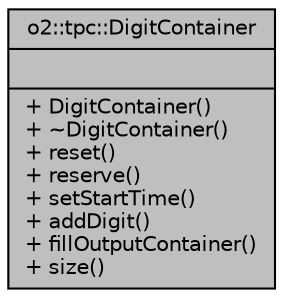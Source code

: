digraph "o2::tpc::DigitContainer"
{
 // INTERACTIVE_SVG=YES
  bgcolor="transparent";
  edge [fontname="Helvetica",fontsize="10",labelfontname="Helvetica",labelfontsize="10"];
  node [fontname="Helvetica",fontsize="10",shape=record];
  Node1 [label="{o2::tpc::DigitContainer\n||+ DigitContainer()\l+ ~DigitContainer()\l+ reset()\l+ reserve()\l+ setStartTime()\l+ addDigit()\l+ fillOutputContainer()\l+ size()\l}",height=0.2,width=0.4,color="black", fillcolor="grey75", style="filled", fontcolor="black"];
}
